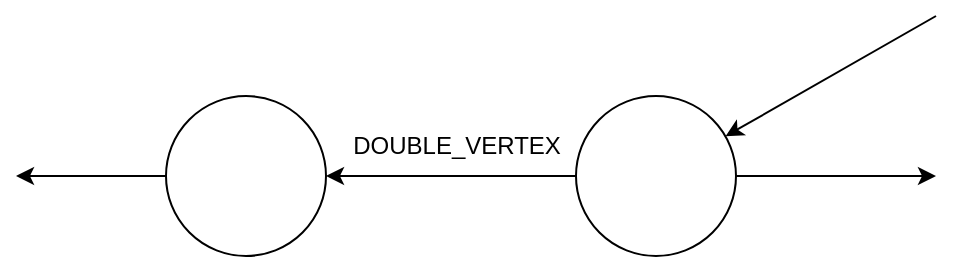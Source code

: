 <mxfile version="23.1.5" type="github">
  <diagram name="Page-1" id="NWlofwtmcqVusKEU9qxE">
    <mxGraphModel dx="2298" dy="1103" grid="1" gridSize="10" guides="1" tooltips="1" connect="1" arrows="1" fold="1" page="1" pageScale="1" pageWidth="850" pageHeight="1100" math="0" shadow="0">
      <root>
        <mxCell id="0" />
        <mxCell id="1" parent="0" />
        <mxCell id="-4zsMn1JfVA0AJrANnoz-2" value="" style="ellipse;whiteSpace=wrap;html=1;aspect=fixed;" vertex="1" parent="1">
          <mxGeometry x="95" y="80" width="80" height="80" as="geometry" />
        </mxCell>
        <mxCell id="-4zsMn1JfVA0AJrANnoz-4" value="" style="ellipse;whiteSpace=wrap;html=1;aspect=fixed;" vertex="1" parent="1">
          <mxGeometry x="300" y="80" width="80" height="80" as="geometry" />
        </mxCell>
        <mxCell id="-4zsMn1JfVA0AJrANnoz-10" value="" style="endArrow=classic;html=1;rounded=0;" edge="1" parent="1" source="-4zsMn1JfVA0AJrANnoz-2">
          <mxGeometry width="50" height="50" relative="1" as="geometry">
            <mxPoint x="10" y="120" as="sourcePoint" />
            <mxPoint x="20" y="120" as="targetPoint" />
          </mxGeometry>
        </mxCell>
        <mxCell id="-4zsMn1JfVA0AJrANnoz-11" value="" style="endArrow=classic;html=1;rounded=0;" edge="1" parent="1" target="-4zsMn1JfVA0AJrANnoz-4">
          <mxGeometry width="50" height="50" relative="1" as="geometry">
            <mxPoint x="480" y="40" as="sourcePoint" />
            <mxPoint x="480" y="40" as="targetPoint" />
          </mxGeometry>
        </mxCell>
        <mxCell id="-4zsMn1JfVA0AJrANnoz-12" value="" style="endArrow=classic;html=1;rounded=0;" edge="1" parent="1" source="-4zsMn1JfVA0AJrANnoz-4">
          <mxGeometry width="50" height="50" relative="1" as="geometry">
            <mxPoint x="400" y="140" as="sourcePoint" />
            <mxPoint x="480" y="120" as="targetPoint" />
          </mxGeometry>
        </mxCell>
        <mxCell id="-4zsMn1JfVA0AJrANnoz-13" value="" style="endArrow=classic;html=1;rounded=0;" edge="1" parent="1" source="-4zsMn1JfVA0AJrANnoz-4" target="-4zsMn1JfVA0AJrANnoz-2">
          <mxGeometry width="50" height="50" relative="1" as="geometry">
            <mxPoint x="210" y="150" as="sourcePoint" />
            <mxPoint x="240" y="180" as="targetPoint" />
          </mxGeometry>
        </mxCell>
        <mxCell id="-4zsMn1JfVA0AJrANnoz-14" value="DOUBLE_VERTEX" style="text;html=1;align=center;verticalAlign=middle;resizable=0;points=[];autosize=1;strokeColor=none;fillColor=none;" vertex="1" parent="1">
          <mxGeometry x="175" y="90" width="130" height="30" as="geometry" />
        </mxCell>
      </root>
    </mxGraphModel>
  </diagram>
</mxfile>
